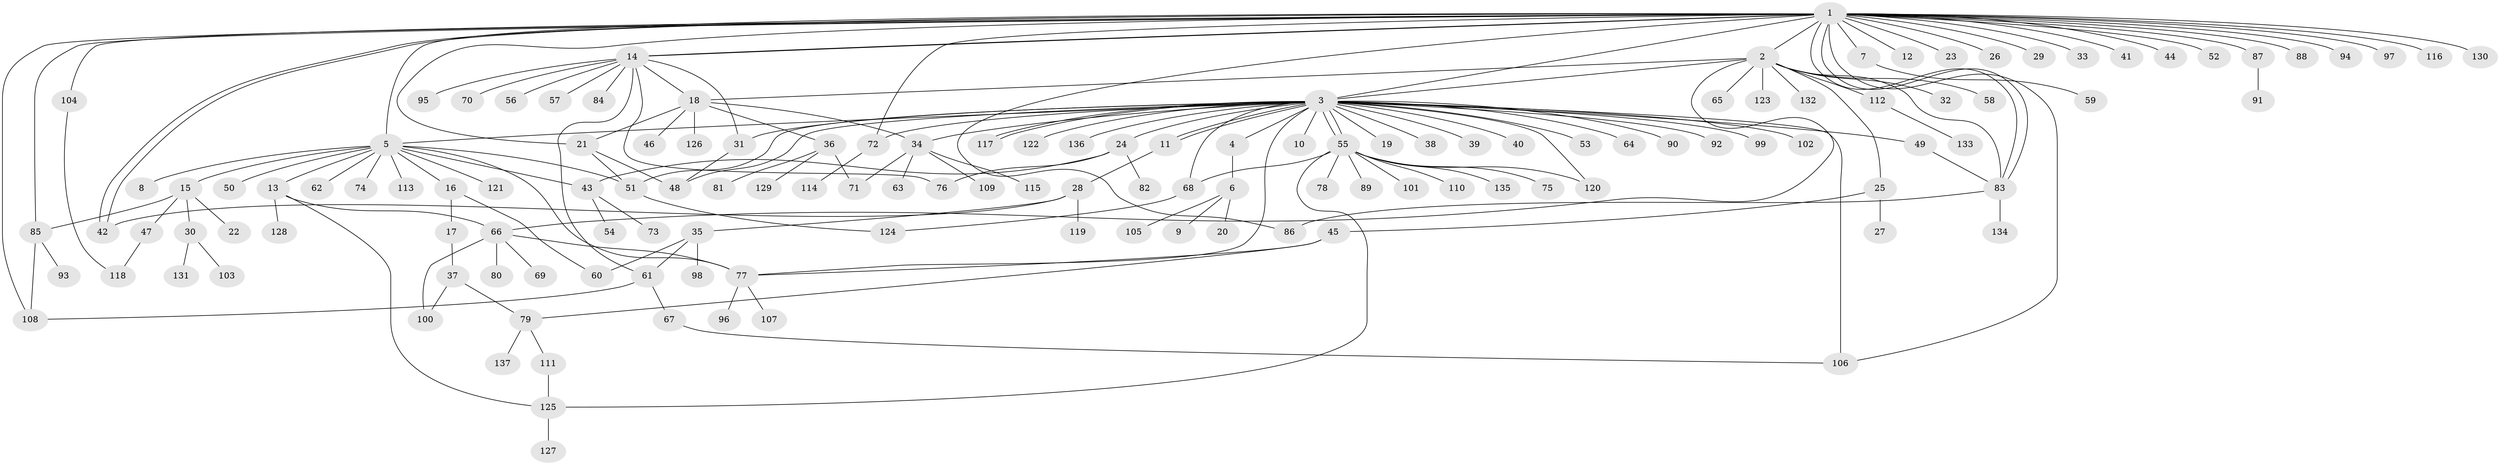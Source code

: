 // coarse degree distribution, {14: 0.017857142857142856, 11: 0.017857142857142856, 13: 0.017857142857142856, 4: 0.125, 8: 0.017857142857142856, 2: 0.14285714285714285, 1: 0.375, 3: 0.14285714285714285, 5: 0.10714285714285714, 6: 0.017857142857142856, 9: 0.017857142857142856}
// Generated by graph-tools (version 1.1) at 2025/50/03/04/25 22:50:11]
// undirected, 137 vertices, 179 edges
graph export_dot {
  node [color=gray90,style=filled];
  1;
  2;
  3;
  4;
  5;
  6;
  7;
  8;
  9;
  10;
  11;
  12;
  13;
  14;
  15;
  16;
  17;
  18;
  19;
  20;
  21;
  22;
  23;
  24;
  25;
  26;
  27;
  28;
  29;
  30;
  31;
  32;
  33;
  34;
  35;
  36;
  37;
  38;
  39;
  40;
  41;
  42;
  43;
  44;
  45;
  46;
  47;
  48;
  49;
  50;
  51;
  52;
  53;
  54;
  55;
  56;
  57;
  58;
  59;
  60;
  61;
  62;
  63;
  64;
  65;
  66;
  67;
  68;
  69;
  70;
  71;
  72;
  73;
  74;
  75;
  76;
  77;
  78;
  79;
  80;
  81;
  82;
  83;
  84;
  85;
  86;
  87;
  88;
  89;
  90;
  91;
  92;
  93;
  94;
  95;
  96;
  97;
  98;
  99;
  100;
  101;
  102;
  103;
  104;
  105;
  106;
  107;
  108;
  109;
  110;
  111;
  112;
  113;
  114;
  115;
  116;
  117;
  118;
  119;
  120;
  121;
  122;
  123;
  124;
  125;
  126;
  127;
  128;
  129;
  130;
  131;
  132;
  133;
  134;
  135;
  136;
  137;
  1 -- 2;
  1 -- 3;
  1 -- 5;
  1 -- 7;
  1 -- 12;
  1 -- 14;
  1 -- 14;
  1 -- 21;
  1 -- 23;
  1 -- 26;
  1 -- 29;
  1 -- 33;
  1 -- 41;
  1 -- 42;
  1 -- 42;
  1 -- 44;
  1 -- 52;
  1 -- 72;
  1 -- 83;
  1 -- 83;
  1 -- 85;
  1 -- 86;
  1 -- 87;
  1 -- 88;
  1 -- 94;
  1 -- 97;
  1 -- 104;
  1 -- 106;
  1 -- 108;
  1 -- 116;
  1 -- 130;
  2 -- 3;
  2 -- 18;
  2 -- 25;
  2 -- 32;
  2 -- 58;
  2 -- 65;
  2 -- 66;
  2 -- 83;
  2 -- 112;
  2 -- 123;
  2 -- 132;
  3 -- 4;
  3 -- 5;
  3 -- 10;
  3 -- 11;
  3 -- 11;
  3 -- 19;
  3 -- 24;
  3 -- 31;
  3 -- 34;
  3 -- 38;
  3 -- 39;
  3 -- 40;
  3 -- 48;
  3 -- 49;
  3 -- 51;
  3 -- 53;
  3 -- 55;
  3 -- 55;
  3 -- 64;
  3 -- 68;
  3 -- 72;
  3 -- 77;
  3 -- 90;
  3 -- 92;
  3 -- 99;
  3 -- 102;
  3 -- 106;
  3 -- 117;
  3 -- 117;
  3 -- 120;
  3 -- 122;
  3 -- 136;
  4 -- 6;
  5 -- 8;
  5 -- 13;
  5 -- 15;
  5 -- 16;
  5 -- 43;
  5 -- 50;
  5 -- 51;
  5 -- 62;
  5 -- 74;
  5 -- 77;
  5 -- 113;
  5 -- 121;
  6 -- 9;
  6 -- 20;
  6 -- 105;
  7 -- 59;
  11 -- 28;
  13 -- 66;
  13 -- 125;
  13 -- 128;
  14 -- 18;
  14 -- 31;
  14 -- 56;
  14 -- 57;
  14 -- 61;
  14 -- 70;
  14 -- 76;
  14 -- 84;
  14 -- 95;
  15 -- 22;
  15 -- 30;
  15 -- 47;
  15 -- 85;
  16 -- 17;
  16 -- 60;
  17 -- 37;
  18 -- 21;
  18 -- 34;
  18 -- 36;
  18 -- 46;
  18 -- 126;
  21 -- 48;
  21 -- 51;
  24 -- 43;
  24 -- 76;
  24 -- 82;
  25 -- 27;
  25 -- 45;
  28 -- 35;
  28 -- 42;
  28 -- 119;
  30 -- 103;
  30 -- 131;
  31 -- 48;
  34 -- 63;
  34 -- 71;
  34 -- 109;
  34 -- 115;
  35 -- 60;
  35 -- 61;
  35 -- 98;
  36 -- 71;
  36 -- 81;
  36 -- 129;
  37 -- 79;
  37 -- 100;
  43 -- 54;
  43 -- 73;
  45 -- 77;
  45 -- 79;
  47 -- 118;
  49 -- 83;
  51 -- 124;
  55 -- 68;
  55 -- 75;
  55 -- 78;
  55 -- 89;
  55 -- 101;
  55 -- 110;
  55 -- 120;
  55 -- 125;
  55 -- 135;
  61 -- 67;
  61 -- 108;
  66 -- 69;
  66 -- 77;
  66 -- 80;
  66 -- 100;
  67 -- 106;
  68 -- 124;
  72 -- 114;
  77 -- 96;
  77 -- 107;
  79 -- 111;
  79 -- 137;
  83 -- 86;
  83 -- 134;
  85 -- 93;
  85 -- 108;
  87 -- 91;
  104 -- 118;
  111 -- 125;
  112 -- 133;
  125 -- 127;
}
